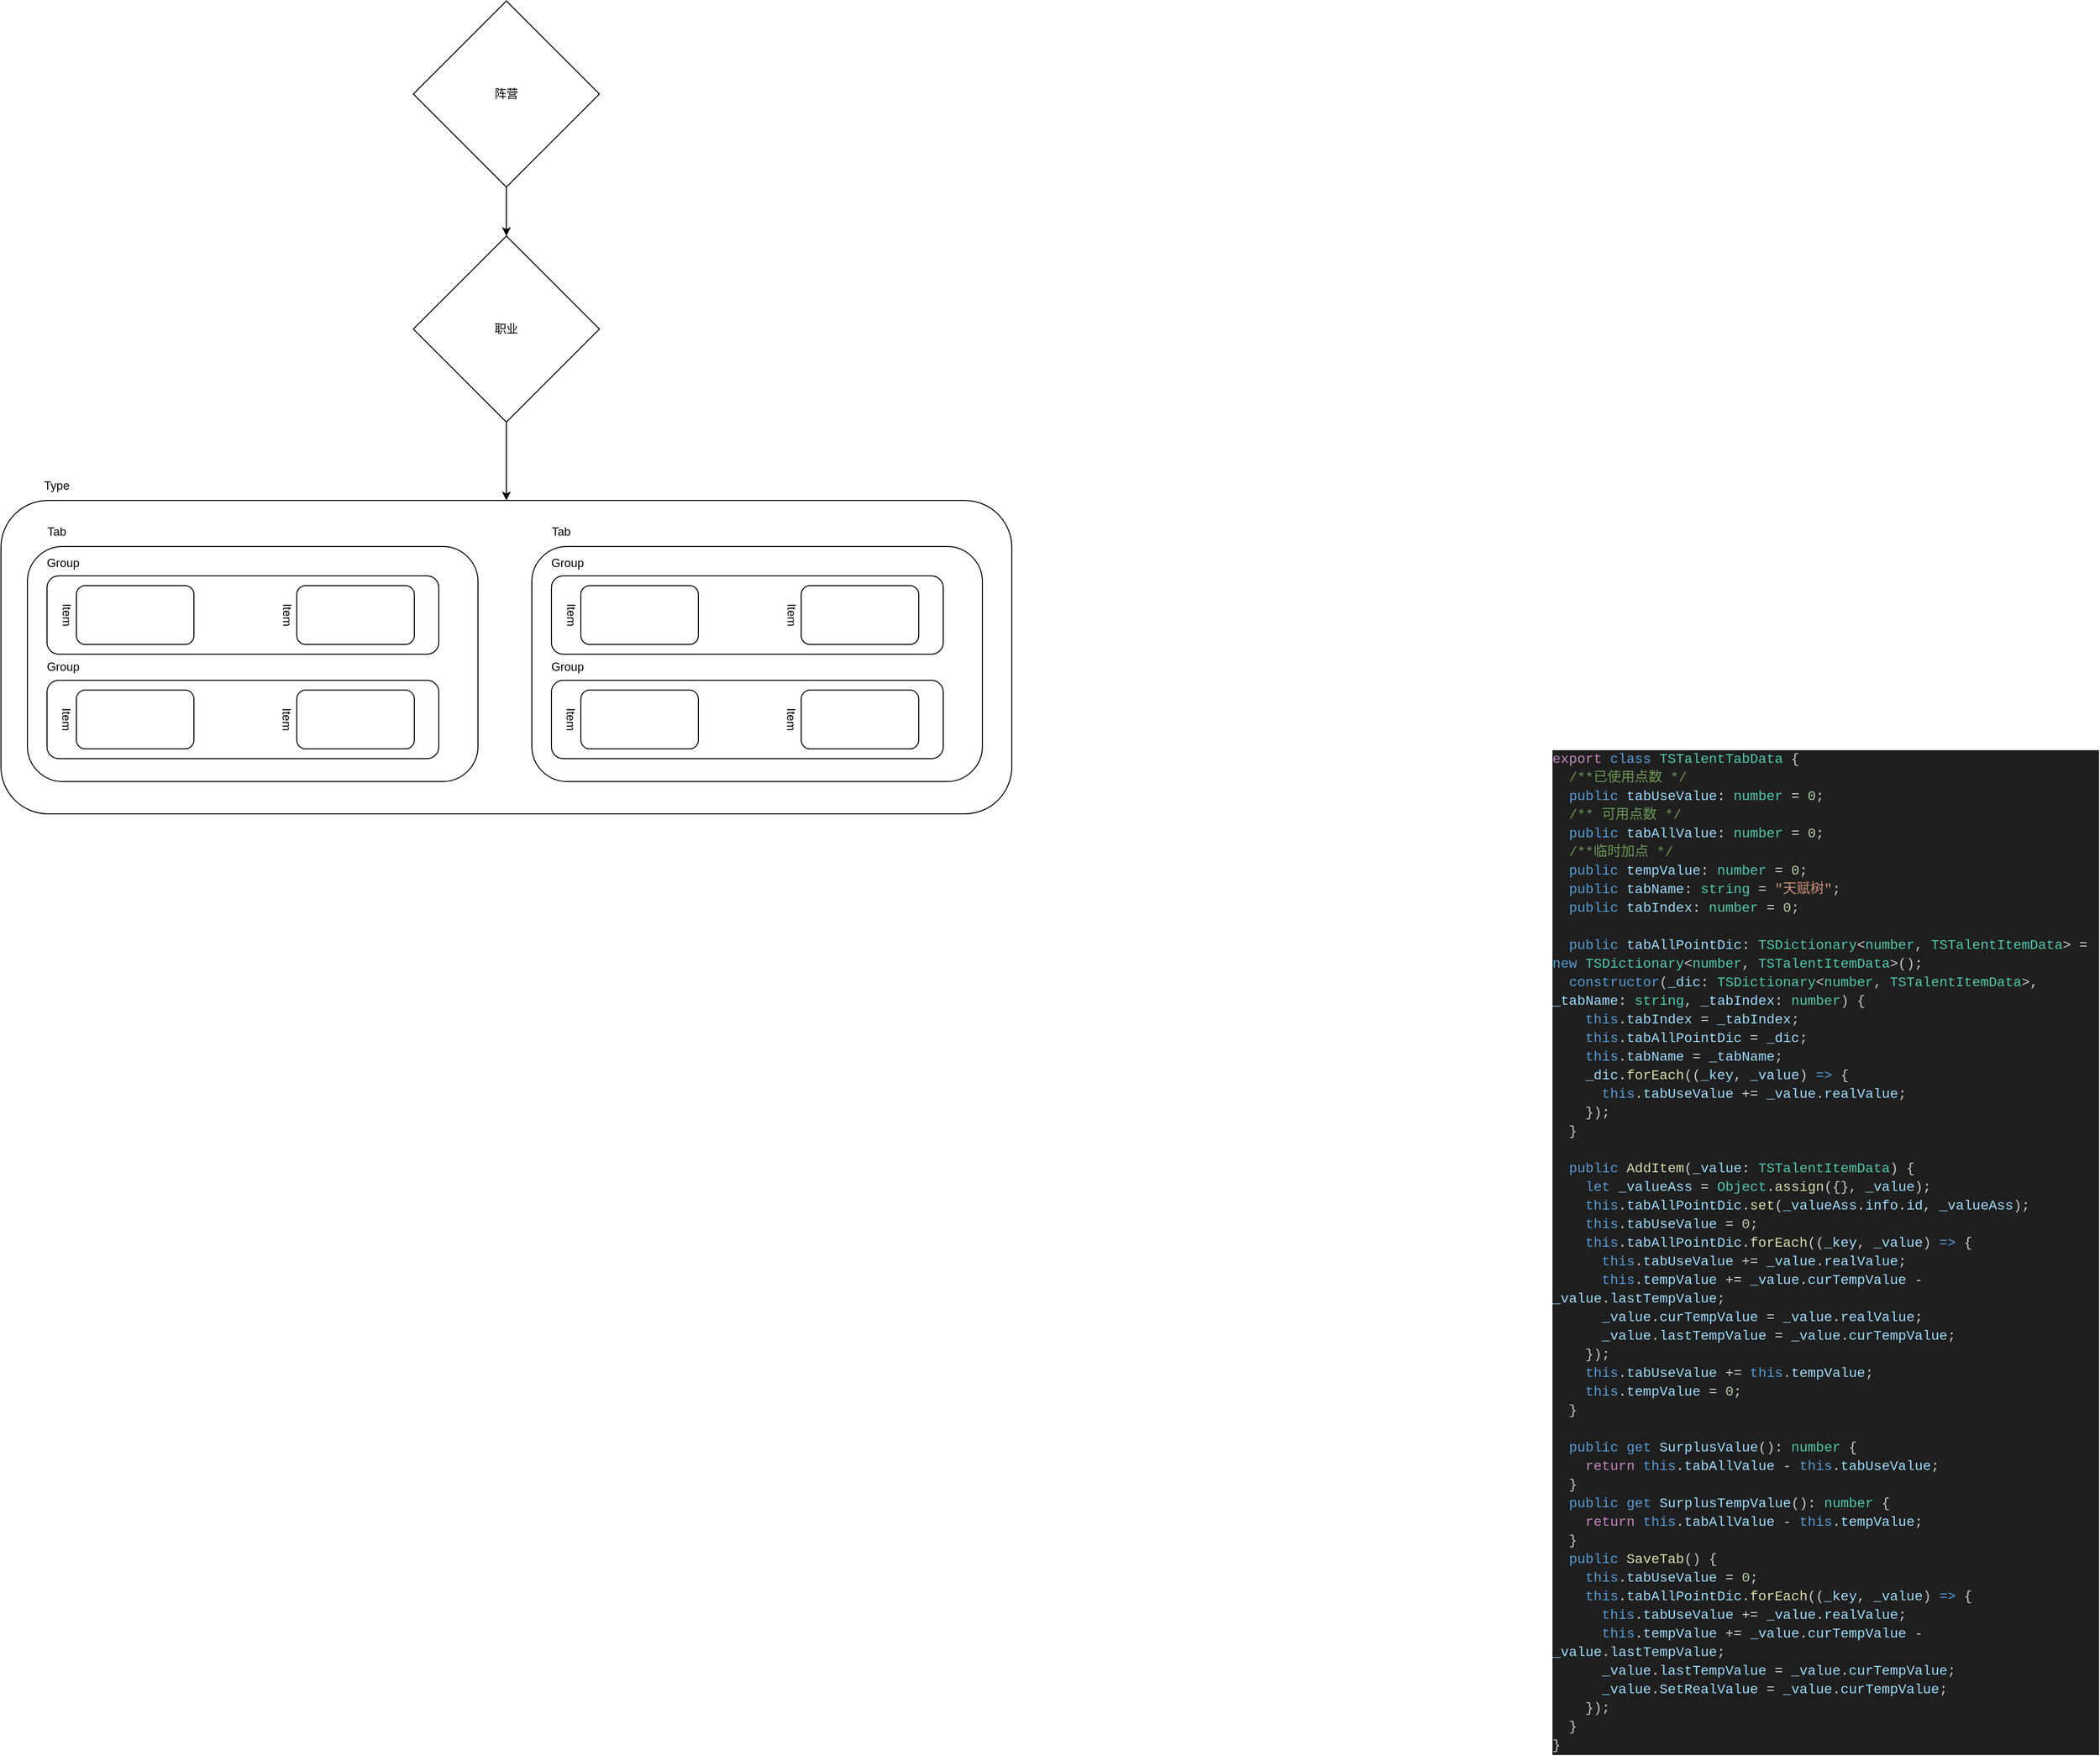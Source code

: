 <mxfile version="21.7.5" type="device">
  <diagram name="第 1 页" id="6dA3M9h_PnD6-b_zeJdi">
    <mxGraphModel dx="1793" dy="1055" grid="1" gridSize="10" guides="1" tooltips="1" connect="1" arrows="1" fold="1" page="1" pageScale="1" pageWidth="1169" pageHeight="827" math="0" shadow="0">
      <root>
        <mxCell id="0" />
        <mxCell id="1" parent="0" />
        <mxCell id="ZVfOUwT0x2vrdC6Q5x3I-94" value="" style="rounded=1;whiteSpace=wrap;html=1;" vertex="1" parent="1">
          <mxGeometry x="98" y="810" width="1032" height="320" as="geometry" />
        </mxCell>
        <mxCell id="ZVfOUwT0x2vrdC6Q5x3I-35" value="" style="group" vertex="1" connectable="0" parent="1">
          <mxGeometry x="125" y="827" width="460" height="270" as="geometry" />
        </mxCell>
        <mxCell id="ZVfOUwT0x2vrdC6Q5x3I-33" value="" style="rounded=1;whiteSpace=wrap;html=1;" vertex="1" parent="ZVfOUwT0x2vrdC6Q5x3I-35">
          <mxGeometry y="30" width="460" height="240" as="geometry" />
        </mxCell>
        <mxCell id="ZVfOUwT0x2vrdC6Q5x3I-34" value="Tab" style="text;html=1;strokeColor=none;fillColor=none;align=center;verticalAlign=middle;whiteSpace=wrap;rounded=0;" vertex="1" parent="ZVfOUwT0x2vrdC6Q5x3I-35">
          <mxGeometry width="60" height="30" as="geometry" />
        </mxCell>
        <mxCell id="ZVfOUwT0x2vrdC6Q5x3I-48" value="" style="group" vertex="1" connectable="0" parent="ZVfOUwT0x2vrdC6Q5x3I-35">
          <mxGeometry x="20" y="43.33" width="400" height="96.67" as="geometry" />
        </mxCell>
        <mxCell id="ZVfOUwT0x2vrdC6Q5x3I-36" value="" style="group" vertex="1" connectable="0" parent="ZVfOUwT0x2vrdC6Q5x3I-48">
          <mxGeometry y="6.67" width="400" height="90" as="geometry" />
        </mxCell>
        <mxCell id="ZVfOUwT0x2vrdC6Q5x3I-37" value="" style="rounded=1;whiteSpace=wrap;html=1;" vertex="1" parent="ZVfOUwT0x2vrdC6Q5x3I-36">
          <mxGeometry y="10" width="400" height="80" as="geometry" />
        </mxCell>
        <mxCell id="ZVfOUwT0x2vrdC6Q5x3I-56" value="" style="group" vertex="1" connectable="0" parent="ZVfOUwT0x2vrdC6Q5x3I-36">
          <mxGeometry x="5.0" y="20" width="145" height="60" as="geometry" />
        </mxCell>
        <mxCell id="ZVfOUwT0x2vrdC6Q5x3I-45" value="" style="rounded=1;whiteSpace=wrap;html=1;" vertex="1" parent="ZVfOUwT0x2vrdC6Q5x3I-56">
          <mxGeometry x="25" width="120" height="60" as="geometry" />
        </mxCell>
        <mxCell id="ZVfOUwT0x2vrdC6Q5x3I-49" value="Item" style="text;html=1;strokeColor=none;fillColor=none;align=center;verticalAlign=middle;whiteSpace=wrap;rounded=0;flipH=0;flipV=0;direction=east;rotation=90;" vertex="1" parent="ZVfOUwT0x2vrdC6Q5x3I-56">
          <mxGeometry x="-15.0" y="15" width="60" height="30" as="geometry" />
        </mxCell>
        <mxCell id="ZVfOUwT0x2vrdC6Q5x3I-58" value="" style="group" vertex="1" connectable="0" parent="ZVfOUwT0x2vrdC6Q5x3I-36">
          <mxGeometry x="230" y="20" width="145" height="60" as="geometry" />
        </mxCell>
        <mxCell id="ZVfOUwT0x2vrdC6Q5x3I-59" value="" style="rounded=1;whiteSpace=wrap;html=1;" vertex="1" parent="ZVfOUwT0x2vrdC6Q5x3I-58">
          <mxGeometry x="25" width="120" height="60" as="geometry" />
        </mxCell>
        <mxCell id="ZVfOUwT0x2vrdC6Q5x3I-60" value="Item" style="text;html=1;strokeColor=none;fillColor=none;align=center;verticalAlign=middle;whiteSpace=wrap;rounded=0;flipH=0;flipV=0;direction=east;rotation=90;" vertex="1" parent="ZVfOUwT0x2vrdC6Q5x3I-58">
          <mxGeometry x="-15.0" y="15" width="60" height="30" as="geometry" />
        </mxCell>
        <mxCell id="ZVfOUwT0x2vrdC6Q5x3I-38" value="Group" style="text;html=1;strokeColor=none;fillColor=none;align=center;verticalAlign=middle;whiteSpace=wrap;rounded=0;" vertex="1" parent="ZVfOUwT0x2vrdC6Q5x3I-48">
          <mxGeometry x="10" width="13.333" height="6.667" as="geometry" />
        </mxCell>
        <mxCell id="ZVfOUwT0x2vrdC6Q5x3I-83" value="" style="group" vertex="1" connectable="0" parent="ZVfOUwT0x2vrdC6Q5x3I-35">
          <mxGeometry x="20" y="150" width="400" height="96.67" as="geometry" />
        </mxCell>
        <mxCell id="ZVfOUwT0x2vrdC6Q5x3I-84" value="" style="group" vertex="1" connectable="0" parent="ZVfOUwT0x2vrdC6Q5x3I-83">
          <mxGeometry y="6.67" width="400" height="90" as="geometry" />
        </mxCell>
        <mxCell id="ZVfOUwT0x2vrdC6Q5x3I-85" value="" style="rounded=1;whiteSpace=wrap;html=1;" vertex="1" parent="ZVfOUwT0x2vrdC6Q5x3I-84">
          <mxGeometry y="10" width="400" height="80" as="geometry" />
        </mxCell>
        <mxCell id="ZVfOUwT0x2vrdC6Q5x3I-86" value="" style="group" vertex="1" connectable="0" parent="ZVfOUwT0x2vrdC6Q5x3I-84">
          <mxGeometry x="5.0" y="20" width="145" height="60" as="geometry" />
        </mxCell>
        <mxCell id="ZVfOUwT0x2vrdC6Q5x3I-87" value="" style="rounded=1;whiteSpace=wrap;html=1;" vertex="1" parent="ZVfOUwT0x2vrdC6Q5x3I-86">
          <mxGeometry x="25" width="120" height="60" as="geometry" />
        </mxCell>
        <mxCell id="ZVfOUwT0x2vrdC6Q5x3I-88" value="Item" style="text;html=1;strokeColor=none;fillColor=none;align=center;verticalAlign=middle;whiteSpace=wrap;rounded=0;flipH=0;flipV=0;direction=east;rotation=90;" vertex="1" parent="ZVfOUwT0x2vrdC6Q5x3I-86">
          <mxGeometry x="-15.0" y="15" width="60" height="30" as="geometry" />
        </mxCell>
        <mxCell id="ZVfOUwT0x2vrdC6Q5x3I-89" value="" style="group" vertex="1" connectable="0" parent="ZVfOUwT0x2vrdC6Q5x3I-84">
          <mxGeometry x="230" y="20" width="145" height="60" as="geometry" />
        </mxCell>
        <mxCell id="ZVfOUwT0x2vrdC6Q5x3I-90" value="" style="rounded=1;whiteSpace=wrap;html=1;" vertex="1" parent="ZVfOUwT0x2vrdC6Q5x3I-89">
          <mxGeometry x="25" width="120" height="60" as="geometry" />
        </mxCell>
        <mxCell id="ZVfOUwT0x2vrdC6Q5x3I-91" value="Item" style="text;html=1;strokeColor=none;fillColor=none;align=center;verticalAlign=middle;whiteSpace=wrap;rounded=0;flipH=0;flipV=0;direction=east;rotation=90;" vertex="1" parent="ZVfOUwT0x2vrdC6Q5x3I-89">
          <mxGeometry x="-15.0" y="15" width="60" height="30" as="geometry" />
        </mxCell>
        <mxCell id="ZVfOUwT0x2vrdC6Q5x3I-92" value="Group" style="text;html=1;strokeColor=none;fillColor=none;align=center;verticalAlign=middle;whiteSpace=wrap;rounded=0;" vertex="1" parent="ZVfOUwT0x2vrdC6Q5x3I-83">
          <mxGeometry x="10" width="13.333" height="6.667" as="geometry" />
        </mxCell>
        <mxCell id="ZVfOUwT0x2vrdC6Q5x3I-93" value="&lt;div style=&quot;color: rgb(204, 204, 204); background-color: rgb(31, 31, 31); font-family: Consolas, &amp;quot;Courier New&amp;quot;, monospace; font-weight: normal; font-size: 14px; line-height: 19px;&quot;&gt;&lt;div&gt;&lt;span style=&quot;color: #c586c0;&quot;&gt;export&lt;/span&gt;&lt;span style=&quot;color: #cccccc;&quot;&gt; &lt;/span&gt;&lt;span style=&quot;color: #569cd6;&quot;&gt;class&lt;/span&gt;&lt;span style=&quot;color: #cccccc;&quot;&gt; &lt;/span&gt;&lt;span style=&quot;color: #4ec9b0;&quot;&gt;TSTalentTabData&lt;/span&gt;&lt;span style=&quot;color: #cccccc;&quot;&gt; {&lt;/span&gt;&lt;/div&gt;&lt;div&gt;&lt;span style=&quot;color: #cccccc;&quot;&gt;&amp;nbsp; &lt;/span&gt;&lt;span style=&quot;color: #6a9955;&quot;&gt;/**已使用点数 */&lt;/span&gt;&lt;/div&gt;&lt;div&gt;&lt;span style=&quot;color: #cccccc;&quot;&gt;&amp;nbsp; &lt;/span&gt;&lt;span style=&quot;color: #569cd6;&quot;&gt;public&lt;/span&gt;&lt;span style=&quot;color: #cccccc;&quot;&gt; &lt;/span&gt;&lt;span style=&quot;color: #9cdcfe;&quot;&gt;tabUseValue&lt;/span&gt;&lt;span style=&quot;color: #d4d4d4;&quot;&gt;:&lt;/span&gt;&lt;span style=&quot;color: #cccccc;&quot;&gt; &lt;/span&gt;&lt;span style=&quot;color: #4ec9b0;&quot;&gt;number&lt;/span&gt;&lt;span style=&quot;color: #cccccc;&quot;&gt; &lt;/span&gt;&lt;span style=&quot;color: #d4d4d4;&quot;&gt;=&lt;/span&gt;&lt;span style=&quot;color: #cccccc;&quot;&gt; &lt;/span&gt;&lt;span style=&quot;color: #b5cea8;&quot;&gt;0&lt;/span&gt;&lt;span style=&quot;color: #cccccc;&quot;&gt;;&lt;/span&gt;&lt;/div&gt;&lt;div&gt;&lt;span style=&quot;color: #cccccc;&quot;&gt;&amp;nbsp; &lt;/span&gt;&lt;span style=&quot;color: #6a9955;&quot;&gt;/** 可用点数 */&lt;/span&gt;&lt;/div&gt;&lt;div&gt;&lt;span style=&quot;color: #cccccc;&quot;&gt;&amp;nbsp; &lt;/span&gt;&lt;span style=&quot;color: #569cd6;&quot;&gt;public&lt;/span&gt;&lt;span style=&quot;color: #cccccc;&quot;&gt; &lt;/span&gt;&lt;span style=&quot;color: #9cdcfe;&quot;&gt;tabAllValue&lt;/span&gt;&lt;span style=&quot;color: #d4d4d4;&quot;&gt;:&lt;/span&gt;&lt;span style=&quot;color: #cccccc;&quot;&gt; &lt;/span&gt;&lt;span style=&quot;color: #4ec9b0;&quot;&gt;number&lt;/span&gt;&lt;span style=&quot;color: #cccccc;&quot;&gt; &lt;/span&gt;&lt;span style=&quot;color: #d4d4d4;&quot;&gt;=&lt;/span&gt;&lt;span style=&quot;color: #cccccc;&quot;&gt; &lt;/span&gt;&lt;span style=&quot;color: #b5cea8;&quot;&gt;0&lt;/span&gt;&lt;span style=&quot;color: #cccccc;&quot;&gt;;&lt;/span&gt;&lt;/div&gt;&lt;div&gt;&lt;span style=&quot;color: #cccccc;&quot;&gt;&amp;nbsp; &lt;/span&gt;&lt;span style=&quot;color: #6a9955;&quot;&gt;/**临时加点 */&lt;/span&gt;&lt;/div&gt;&lt;div&gt;&lt;span style=&quot;color: #cccccc;&quot;&gt;&amp;nbsp; &lt;/span&gt;&lt;span style=&quot;color: #569cd6;&quot;&gt;public&lt;/span&gt;&lt;span style=&quot;color: #cccccc;&quot;&gt; &lt;/span&gt;&lt;span style=&quot;color: #9cdcfe;&quot;&gt;tempValue&lt;/span&gt;&lt;span style=&quot;color: #d4d4d4;&quot;&gt;:&lt;/span&gt;&lt;span style=&quot;color: #cccccc;&quot;&gt; &lt;/span&gt;&lt;span style=&quot;color: #4ec9b0;&quot;&gt;number&lt;/span&gt;&lt;span style=&quot;color: #cccccc;&quot;&gt; &lt;/span&gt;&lt;span style=&quot;color: #d4d4d4;&quot;&gt;=&lt;/span&gt;&lt;span style=&quot;color: #cccccc;&quot;&gt; &lt;/span&gt;&lt;span style=&quot;color: #b5cea8;&quot;&gt;0&lt;/span&gt;&lt;span style=&quot;color: #cccccc;&quot;&gt;;&lt;/span&gt;&lt;/div&gt;&lt;div&gt;&lt;span style=&quot;color: #cccccc;&quot;&gt;&amp;nbsp; &lt;/span&gt;&lt;span style=&quot;color: #569cd6;&quot;&gt;public&lt;/span&gt;&lt;span style=&quot;color: #cccccc;&quot;&gt; &lt;/span&gt;&lt;span style=&quot;color: #9cdcfe;&quot;&gt;tabName&lt;/span&gt;&lt;span style=&quot;color: #d4d4d4;&quot;&gt;:&lt;/span&gt;&lt;span style=&quot;color: #cccccc;&quot;&gt; &lt;/span&gt;&lt;span style=&quot;color: #4ec9b0;&quot;&gt;string&lt;/span&gt;&lt;span style=&quot;color: #cccccc;&quot;&gt; &lt;/span&gt;&lt;span style=&quot;color: #d4d4d4;&quot;&gt;=&lt;/span&gt;&lt;span style=&quot;color: #cccccc;&quot;&gt; &lt;/span&gt;&lt;span style=&quot;color: #ce9178;&quot;&gt;&quot;天赋树&quot;&lt;/span&gt;&lt;span style=&quot;color: #cccccc;&quot;&gt;;&lt;/span&gt;&lt;/div&gt;&lt;div&gt;&lt;span style=&quot;color: #cccccc;&quot;&gt;&amp;nbsp; &lt;/span&gt;&lt;span style=&quot;color: #569cd6;&quot;&gt;public&lt;/span&gt;&lt;span style=&quot;color: #cccccc;&quot;&gt; &lt;/span&gt;&lt;span style=&quot;color: #9cdcfe;&quot;&gt;tabIndex&lt;/span&gt;&lt;span style=&quot;color: #d4d4d4;&quot;&gt;:&lt;/span&gt;&lt;span style=&quot;color: #cccccc;&quot;&gt; &lt;/span&gt;&lt;span style=&quot;color: #4ec9b0;&quot;&gt;number&lt;/span&gt;&lt;span style=&quot;color: #cccccc;&quot;&gt; &lt;/span&gt;&lt;span style=&quot;color: #d4d4d4;&quot;&gt;=&lt;/span&gt;&lt;span style=&quot;color: #cccccc;&quot;&gt; &lt;/span&gt;&lt;span style=&quot;color: #b5cea8;&quot;&gt;0&lt;/span&gt;&lt;span style=&quot;color: #cccccc;&quot;&gt;;&lt;/span&gt;&lt;/div&gt;&lt;br&gt;&lt;div&gt;&lt;span style=&quot;color: #cccccc;&quot;&gt;&amp;nbsp; &lt;/span&gt;&lt;span style=&quot;color: #569cd6;&quot;&gt;public&lt;/span&gt;&lt;span style=&quot;color: #cccccc;&quot;&gt; &lt;/span&gt;&lt;span style=&quot;color: #9cdcfe;&quot;&gt;tabAllPointDic&lt;/span&gt;&lt;span style=&quot;color: #d4d4d4;&quot;&gt;:&lt;/span&gt;&lt;span style=&quot;color: #cccccc;&quot;&gt; &lt;/span&gt;&lt;span style=&quot;color: #4ec9b0;&quot;&gt;TSDictionary&lt;/span&gt;&lt;span style=&quot;color: #cccccc;&quot;&gt;&amp;lt;&lt;/span&gt;&lt;span style=&quot;color: #4ec9b0;&quot;&gt;number&lt;/span&gt;&lt;span style=&quot;color: #cccccc;&quot;&gt;, &lt;/span&gt;&lt;span style=&quot;color: #4ec9b0;&quot;&gt;TSTalentItemData&lt;/span&gt;&lt;span style=&quot;color: #cccccc;&quot;&gt;&amp;gt; &lt;/span&gt;&lt;span style=&quot;color: #d4d4d4;&quot;&gt;=&lt;/span&gt;&lt;span style=&quot;color: #cccccc;&quot;&gt; &lt;/span&gt;&lt;span style=&quot;color: #569cd6;&quot;&gt;new&lt;/span&gt;&lt;span style=&quot;color: #cccccc;&quot;&gt; &lt;/span&gt;&lt;span style=&quot;color: #4ec9b0;&quot;&gt;TSDictionary&lt;/span&gt;&lt;span style=&quot;color: #cccccc;&quot;&gt;&amp;lt;&lt;/span&gt;&lt;span style=&quot;color: #4ec9b0;&quot;&gt;number&lt;/span&gt;&lt;span style=&quot;color: #cccccc;&quot;&gt;, &lt;/span&gt;&lt;span style=&quot;color: #4ec9b0;&quot;&gt;TSTalentItemData&lt;/span&gt;&lt;span style=&quot;color: #cccccc;&quot;&gt;&amp;gt;();&lt;/span&gt;&lt;/div&gt;&lt;div&gt;&lt;span style=&quot;color: #cccccc;&quot;&gt;&amp;nbsp; &lt;/span&gt;&lt;span style=&quot;color: #569cd6;&quot;&gt;constructor&lt;/span&gt;&lt;span style=&quot;color: #cccccc;&quot;&gt;(&lt;/span&gt;&lt;span style=&quot;color: #9cdcfe;&quot;&gt;_dic&lt;/span&gt;&lt;span style=&quot;color: #d4d4d4;&quot;&gt;:&lt;/span&gt;&lt;span style=&quot;color: #cccccc;&quot;&gt; &lt;/span&gt;&lt;span style=&quot;color: #4ec9b0;&quot;&gt;TSDictionary&lt;/span&gt;&lt;span style=&quot;color: #cccccc;&quot;&gt;&amp;lt;&lt;/span&gt;&lt;span style=&quot;color: #4ec9b0;&quot;&gt;number&lt;/span&gt;&lt;span style=&quot;color: #cccccc;&quot;&gt;, &lt;/span&gt;&lt;span style=&quot;color: #4ec9b0;&quot;&gt;TSTalentItemData&lt;/span&gt;&lt;span style=&quot;color: #cccccc;&quot;&gt;&amp;gt;, &lt;/span&gt;&lt;span style=&quot;color: #9cdcfe;&quot;&gt;_tabName&lt;/span&gt;&lt;span style=&quot;color: #d4d4d4;&quot;&gt;:&lt;/span&gt;&lt;span style=&quot;color: #cccccc;&quot;&gt; &lt;/span&gt;&lt;span style=&quot;color: #4ec9b0;&quot;&gt;string&lt;/span&gt;&lt;span style=&quot;color: #cccccc;&quot;&gt;, &lt;/span&gt;&lt;span style=&quot;color: #9cdcfe;&quot;&gt;_tabIndex&lt;/span&gt;&lt;span style=&quot;color: #d4d4d4;&quot;&gt;:&lt;/span&gt;&lt;span style=&quot;color: #cccccc;&quot;&gt; &lt;/span&gt;&lt;span style=&quot;color: #4ec9b0;&quot;&gt;number&lt;/span&gt;&lt;span style=&quot;color: #cccccc;&quot;&gt;) {&lt;/span&gt;&lt;/div&gt;&lt;div&gt;&lt;span style=&quot;color: #cccccc;&quot;&gt;&amp;nbsp; &amp;nbsp; &lt;/span&gt;&lt;span style=&quot;color: #569cd6;&quot;&gt;this&lt;/span&gt;&lt;span style=&quot;color: #cccccc;&quot;&gt;.&lt;/span&gt;&lt;span style=&quot;color: #9cdcfe;&quot;&gt;tabIndex&lt;/span&gt;&lt;span style=&quot;color: #cccccc;&quot;&gt; &lt;/span&gt;&lt;span style=&quot;color: #d4d4d4;&quot;&gt;=&lt;/span&gt;&lt;span style=&quot;color: #cccccc;&quot;&gt; &lt;/span&gt;&lt;span style=&quot;color: #9cdcfe;&quot;&gt;_tabIndex&lt;/span&gt;&lt;span style=&quot;color: #cccccc;&quot;&gt;;&lt;/span&gt;&lt;/div&gt;&lt;div&gt;&lt;span style=&quot;color: #cccccc;&quot;&gt;&amp;nbsp; &amp;nbsp; &lt;/span&gt;&lt;span style=&quot;color: #569cd6;&quot;&gt;this&lt;/span&gt;&lt;span style=&quot;color: #cccccc;&quot;&gt;.&lt;/span&gt;&lt;span style=&quot;color: #9cdcfe;&quot;&gt;tabAllPointDic&lt;/span&gt;&lt;span style=&quot;color: #cccccc;&quot;&gt; &lt;/span&gt;&lt;span style=&quot;color: #d4d4d4;&quot;&gt;=&lt;/span&gt;&lt;span style=&quot;color: #cccccc;&quot;&gt; &lt;/span&gt;&lt;span style=&quot;color: #9cdcfe;&quot;&gt;_dic&lt;/span&gt;&lt;span style=&quot;color: #cccccc;&quot;&gt;;&lt;/span&gt;&lt;/div&gt;&lt;div&gt;&lt;span style=&quot;color: #cccccc;&quot;&gt;&amp;nbsp; &amp;nbsp; &lt;/span&gt;&lt;span style=&quot;color: #569cd6;&quot;&gt;this&lt;/span&gt;&lt;span style=&quot;color: #cccccc;&quot;&gt;.&lt;/span&gt;&lt;span style=&quot;color: #9cdcfe;&quot;&gt;tabName&lt;/span&gt;&lt;span style=&quot;color: #cccccc;&quot;&gt; &lt;/span&gt;&lt;span style=&quot;color: #d4d4d4;&quot;&gt;=&lt;/span&gt;&lt;span style=&quot;color: #cccccc;&quot;&gt; &lt;/span&gt;&lt;span style=&quot;color: #9cdcfe;&quot;&gt;_tabName&lt;/span&gt;&lt;span style=&quot;color: #cccccc;&quot;&gt;;&lt;/span&gt;&lt;/div&gt;&lt;div&gt;&lt;span style=&quot;color: #cccccc;&quot;&gt;&amp;nbsp; &amp;nbsp; &lt;/span&gt;&lt;span style=&quot;color: #9cdcfe;&quot;&gt;_dic&lt;/span&gt;&lt;span style=&quot;color: #cccccc;&quot;&gt;.&lt;/span&gt;&lt;span style=&quot;color: #dcdcaa;&quot;&gt;forEach&lt;/span&gt;&lt;span style=&quot;color: #cccccc;&quot;&gt;((&lt;/span&gt;&lt;span style=&quot;color: #9cdcfe;&quot;&gt;_key&lt;/span&gt;&lt;span style=&quot;color: #cccccc;&quot;&gt;, &lt;/span&gt;&lt;span style=&quot;color: #9cdcfe;&quot;&gt;_value&lt;/span&gt;&lt;span style=&quot;color: #cccccc;&quot;&gt;) &lt;/span&gt;&lt;span style=&quot;color: #569cd6;&quot;&gt;=&amp;gt;&lt;/span&gt;&lt;span style=&quot;color: #cccccc;&quot;&gt; {&lt;/span&gt;&lt;/div&gt;&lt;div&gt;&lt;span style=&quot;color: #cccccc;&quot;&gt;&amp;nbsp; &amp;nbsp; &amp;nbsp; &lt;/span&gt;&lt;span style=&quot;color: #569cd6;&quot;&gt;this&lt;/span&gt;&lt;span style=&quot;color: #cccccc;&quot;&gt;.&lt;/span&gt;&lt;span style=&quot;color: #9cdcfe;&quot;&gt;tabUseValue&lt;/span&gt;&lt;span style=&quot;color: #cccccc;&quot;&gt; &lt;/span&gt;&lt;span style=&quot;color: #d4d4d4;&quot;&gt;+=&lt;/span&gt;&lt;span style=&quot;color: #cccccc;&quot;&gt; &lt;/span&gt;&lt;span style=&quot;color: #9cdcfe;&quot;&gt;_value&lt;/span&gt;&lt;span style=&quot;color: #cccccc;&quot;&gt;.&lt;/span&gt;&lt;span style=&quot;color: #9cdcfe;&quot;&gt;realValue&lt;/span&gt;&lt;span style=&quot;color: #cccccc;&quot;&gt;;&lt;/span&gt;&lt;/div&gt;&lt;div&gt;&lt;span style=&quot;color: #cccccc;&quot;&gt;&amp;nbsp; &amp;nbsp; });&lt;/span&gt;&lt;/div&gt;&lt;div&gt;&lt;span style=&quot;color: #cccccc;&quot;&gt;&amp;nbsp; }&lt;/span&gt;&lt;/div&gt;&lt;br&gt;&lt;div&gt;&lt;span style=&quot;color: #cccccc;&quot;&gt;&amp;nbsp; &lt;/span&gt;&lt;span style=&quot;color: #569cd6;&quot;&gt;public&lt;/span&gt;&lt;span style=&quot;color: #cccccc;&quot;&gt; &lt;/span&gt;&lt;span style=&quot;color: #dcdcaa;&quot;&gt;AddItem&lt;/span&gt;&lt;span style=&quot;color: #cccccc;&quot;&gt;(&lt;/span&gt;&lt;span style=&quot;color: #9cdcfe;&quot;&gt;_value&lt;/span&gt;&lt;span style=&quot;color: #d4d4d4;&quot;&gt;:&lt;/span&gt;&lt;span style=&quot;color: #cccccc;&quot;&gt; &lt;/span&gt;&lt;span style=&quot;color: #4ec9b0;&quot;&gt;TSTalentItemData&lt;/span&gt;&lt;span style=&quot;color: #cccccc;&quot;&gt;) {&lt;/span&gt;&lt;/div&gt;&lt;div&gt;&lt;span style=&quot;color: #cccccc;&quot;&gt;&amp;nbsp; &amp;nbsp; &lt;/span&gt;&lt;span style=&quot;color: #569cd6;&quot;&gt;let&lt;/span&gt;&lt;span style=&quot;color: #cccccc;&quot;&gt; &lt;/span&gt;&lt;span style=&quot;color: #9cdcfe;&quot;&gt;_valueAss&lt;/span&gt;&lt;span style=&quot;color: #cccccc;&quot;&gt; &lt;/span&gt;&lt;span style=&quot;color: #d4d4d4;&quot;&gt;=&lt;/span&gt;&lt;span style=&quot;color: #cccccc;&quot;&gt; &lt;/span&gt;&lt;span style=&quot;color: #4ec9b0;&quot;&gt;Object&lt;/span&gt;&lt;span style=&quot;color: #cccccc;&quot;&gt;.&lt;/span&gt;&lt;span style=&quot;color: #dcdcaa;&quot;&gt;assign&lt;/span&gt;&lt;span style=&quot;color: #cccccc;&quot;&gt;({}, &lt;/span&gt;&lt;span style=&quot;color: #9cdcfe;&quot;&gt;_value&lt;/span&gt;&lt;span style=&quot;color: #cccccc;&quot;&gt;);&lt;/span&gt;&lt;/div&gt;&lt;div&gt;&lt;span style=&quot;color: #cccccc;&quot;&gt;&amp;nbsp; &amp;nbsp; &lt;/span&gt;&lt;span style=&quot;color: #569cd6;&quot;&gt;this&lt;/span&gt;&lt;span style=&quot;color: #cccccc;&quot;&gt;.&lt;/span&gt;&lt;span style=&quot;color: #9cdcfe;&quot;&gt;tabAllPointDic&lt;/span&gt;&lt;span style=&quot;color: #cccccc;&quot;&gt;.&lt;/span&gt;&lt;span style=&quot;color: #dcdcaa;&quot;&gt;set&lt;/span&gt;&lt;span style=&quot;color: #cccccc;&quot;&gt;(&lt;/span&gt;&lt;span style=&quot;color: #9cdcfe;&quot;&gt;_valueAss&lt;/span&gt;&lt;span style=&quot;color: #cccccc;&quot;&gt;.&lt;/span&gt;&lt;span style=&quot;color: #9cdcfe;&quot;&gt;info&lt;/span&gt;&lt;span style=&quot;color: #cccccc;&quot;&gt;.&lt;/span&gt;&lt;span style=&quot;color: #9cdcfe;&quot;&gt;id&lt;/span&gt;&lt;span style=&quot;color: #cccccc;&quot;&gt;, &lt;/span&gt;&lt;span style=&quot;color: #9cdcfe;&quot;&gt;_valueAss&lt;/span&gt;&lt;span style=&quot;color: #cccccc;&quot;&gt;);&lt;/span&gt;&lt;/div&gt;&lt;div&gt;&lt;span style=&quot;color: #cccccc;&quot;&gt;&amp;nbsp; &amp;nbsp; &lt;/span&gt;&lt;span style=&quot;color: #569cd6;&quot;&gt;this&lt;/span&gt;&lt;span style=&quot;color: #cccccc;&quot;&gt;.&lt;/span&gt;&lt;span style=&quot;color: #9cdcfe;&quot;&gt;tabUseValue&lt;/span&gt;&lt;span style=&quot;color: #cccccc;&quot;&gt; &lt;/span&gt;&lt;span style=&quot;color: #d4d4d4;&quot;&gt;=&lt;/span&gt;&lt;span style=&quot;color: #cccccc;&quot;&gt; &lt;/span&gt;&lt;span style=&quot;color: #b5cea8;&quot;&gt;0&lt;/span&gt;&lt;span style=&quot;color: #cccccc;&quot;&gt;;&lt;/span&gt;&lt;/div&gt;&lt;div&gt;&lt;span style=&quot;color: #cccccc;&quot;&gt;&amp;nbsp; &amp;nbsp; &lt;/span&gt;&lt;span style=&quot;color: #569cd6;&quot;&gt;this&lt;/span&gt;&lt;span style=&quot;color: #cccccc;&quot;&gt;.&lt;/span&gt;&lt;span style=&quot;color: #9cdcfe;&quot;&gt;tabAllPointDic&lt;/span&gt;&lt;span style=&quot;color: #cccccc;&quot;&gt;.&lt;/span&gt;&lt;span style=&quot;color: #dcdcaa;&quot;&gt;forEach&lt;/span&gt;&lt;span style=&quot;color: #cccccc;&quot;&gt;((&lt;/span&gt;&lt;span style=&quot;color: #9cdcfe;&quot;&gt;_key&lt;/span&gt;&lt;span style=&quot;color: #cccccc;&quot;&gt;, &lt;/span&gt;&lt;span style=&quot;color: #9cdcfe;&quot;&gt;_value&lt;/span&gt;&lt;span style=&quot;color: #cccccc;&quot;&gt;) &lt;/span&gt;&lt;span style=&quot;color: #569cd6;&quot;&gt;=&amp;gt;&lt;/span&gt;&lt;span style=&quot;color: #cccccc;&quot;&gt; {&lt;/span&gt;&lt;/div&gt;&lt;div&gt;&lt;span style=&quot;color: #cccccc;&quot;&gt;&amp;nbsp; &amp;nbsp; &amp;nbsp; &lt;/span&gt;&lt;span style=&quot;color: #569cd6;&quot;&gt;this&lt;/span&gt;&lt;span style=&quot;color: #cccccc;&quot;&gt;.&lt;/span&gt;&lt;span style=&quot;color: #9cdcfe;&quot;&gt;tabUseValue&lt;/span&gt;&lt;span style=&quot;color: #cccccc;&quot;&gt; &lt;/span&gt;&lt;span style=&quot;color: #d4d4d4;&quot;&gt;+=&lt;/span&gt;&lt;span style=&quot;color: #cccccc;&quot;&gt; &lt;/span&gt;&lt;span style=&quot;color: #9cdcfe;&quot;&gt;_value&lt;/span&gt;&lt;span style=&quot;color: #cccccc;&quot;&gt;.&lt;/span&gt;&lt;span style=&quot;color: #9cdcfe;&quot;&gt;realValue&lt;/span&gt;&lt;span style=&quot;color: #cccccc;&quot;&gt;;&lt;/span&gt;&lt;/div&gt;&lt;div&gt;&lt;span style=&quot;color: #cccccc;&quot;&gt;&amp;nbsp; &amp;nbsp; &amp;nbsp; &lt;/span&gt;&lt;span style=&quot;color: #569cd6;&quot;&gt;this&lt;/span&gt;&lt;span style=&quot;color: #cccccc;&quot;&gt;.&lt;/span&gt;&lt;span style=&quot;color: #9cdcfe;&quot;&gt;tempValue&lt;/span&gt;&lt;span style=&quot;color: #cccccc;&quot;&gt; &lt;/span&gt;&lt;span style=&quot;color: #d4d4d4;&quot;&gt;+=&lt;/span&gt;&lt;span style=&quot;color: #cccccc;&quot;&gt; &lt;/span&gt;&lt;span style=&quot;color: #9cdcfe;&quot;&gt;_value&lt;/span&gt;&lt;span style=&quot;color: #cccccc;&quot;&gt;.&lt;/span&gt;&lt;span style=&quot;color: #9cdcfe;&quot;&gt;curTempValue&lt;/span&gt;&lt;span style=&quot;color: #cccccc;&quot;&gt; &lt;/span&gt;&lt;span style=&quot;color: #d4d4d4;&quot;&gt;-&lt;/span&gt;&lt;span style=&quot;color: #cccccc;&quot;&gt; &lt;/span&gt;&lt;span style=&quot;color: #9cdcfe;&quot;&gt;_value&lt;/span&gt;&lt;span style=&quot;color: #cccccc;&quot;&gt;.&lt;/span&gt;&lt;span style=&quot;color: #9cdcfe;&quot;&gt;lastTempValue&lt;/span&gt;&lt;span style=&quot;color: #cccccc;&quot;&gt;;&lt;/span&gt;&lt;/div&gt;&lt;div&gt;&lt;span style=&quot;color: #cccccc;&quot;&gt;&amp;nbsp; &amp;nbsp; &amp;nbsp; &lt;/span&gt;&lt;span style=&quot;color: #9cdcfe;&quot;&gt;_value&lt;/span&gt;&lt;span style=&quot;color: #cccccc;&quot;&gt;.&lt;/span&gt;&lt;span style=&quot;color: #9cdcfe;&quot;&gt;curTempValue&lt;/span&gt;&lt;span style=&quot;color: #cccccc;&quot;&gt; &lt;/span&gt;&lt;span style=&quot;color: #d4d4d4;&quot;&gt;=&lt;/span&gt;&lt;span style=&quot;color: #cccccc;&quot;&gt; &lt;/span&gt;&lt;span style=&quot;color: #9cdcfe;&quot;&gt;_value&lt;/span&gt;&lt;span style=&quot;color: #cccccc;&quot;&gt;.&lt;/span&gt;&lt;span style=&quot;color: #9cdcfe;&quot;&gt;realValue&lt;/span&gt;&lt;span style=&quot;color: #cccccc;&quot;&gt;;&lt;/span&gt;&lt;/div&gt;&lt;div&gt;&lt;span style=&quot;color: #cccccc;&quot;&gt;&amp;nbsp; &amp;nbsp; &amp;nbsp; &lt;/span&gt;&lt;span style=&quot;color: #9cdcfe;&quot;&gt;_value&lt;/span&gt;&lt;span style=&quot;color: #cccccc;&quot;&gt;.&lt;/span&gt;&lt;span style=&quot;color: #9cdcfe;&quot;&gt;lastTempValue&lt;/span&gt;&lt;span style=&quot;color: #cccccc;&quot;&gt; &lt;/span&gt;&lt;span style=&quot;color: #d4d4d4;&quot;&gt;=&lt;/span&gt;&lt;span style=&quot;color: #cccccc;&quot;&gt; &lt;/span&gt;&lt;span style=&quot;color: #9cdcfe;&quot;&gt;_value&lt;/span&gt;&lt;span style=&quot;color: #cccccc;&quot;&gt;.&lt;/span&gt;&lt;span style=&quot;color: #9cdcfe;&quot;&gt;curTempValue&lt;/span&gt;&lt;span style=&quot;color: #cccccc;&quot;&gt;;&lt;/span&gt;&lt;/div&gt;&lt;div&gt;&lt;span style=&quot;color: #cccccc;&quot;&gt;&amp;nbsp; &amp;nbsp; });&lt;/span&gt;&lt;/div&gt;&lt;div&gt;&lt;span style=&quot;color: #cccccc;&quot;&gt;&amp;nbsp; &amp;nbsp; &lt;/span&gt;&lt;span style=&quot;color: #569cd6;&quot;&gt;this&lt;/span&gt;&lt;span style=&quot;color: #cccccc;&quot;&gt;.&lt;/span&gt;&lt;span style=&quot;color: #9cdcfe;&quot;&gt;tabUseValue&lt;/span&gt;&lt;span style=&quot;color: #cccccc;&quot;&gt; &lt;/span&gt;&lt;span style=&quot;color: #d4d4d4;&quot;&gt;+=&lt;/span&gt;&lt;span style=&quot;color: #cccccc;&quot;&gt; &lt;/span&gt;&lt;span style=&quot;color: #569cd6;&quot;&gt;this&lt;/span&gt;&lt;span style=&quot;color: #cccccc;&quot;&gt;.&lt;/span&gt;&lt;span style=&quot;color: #9cdcfe;&quot;&gt;tempValue&lt;/span&gt;&lt;span style=&quot;color: #cccccc;&quot;&gt;;&lt;/span&gt;&lt;/div&gt;&lt;div&gt;&lt;span style=&quot;color: #cccccc;&quot;&gt;&amp;nbsp; &amp;nbsp; &lt;/span&gt;&lt;span style=&quot;color: #569cd6;&quot;&gt;this&lt;/span&gt;&lt;span style=&quot;color: #cccccc;&quot;&gt;.&lt;/span&gt;&lt;span style=&quot;color: #9cdcfe;&quot;&gt;tempValue&lt;/span&gt;&lt;span style=&quot;color: #cccccc;&quot;&gt; &lt;/span&gt;&lt;span style=&quot;color: #d4d4d4;&quot;&gt;=&lt;/span&gt;&lt;span style=&quot;color: #cccccc;&quot;&gt; &lt;/span&gt;&lt;span style=&quot;color: #b5cea8;&quot;&gt;0&lt;/span&gt;&lt;span style=&quot;color: #cccccc;&quot;&gt;;&lt;/span&gt;&lt;/div&gt;&lt;div&gt;&lt;span style=&quot;color: #cccccc;&quot;&gt;&amp;nbsp; }&lt;/span&gt;&lt;/div&gt;&lt;br&gt;&lt;div&gt;&lt;span style=&quot;color: #cccccc;&quot;&gt;&amp;nbsp; &lt;/span&gt;&lt;span style=&quot;color: #569cd6;&quot;&gt;public&lt;/span&gt;&lt;span style=&quot;color: #cccccc;&quot;&gt; &lt;/span&gt;&lt;span style=&quot;color: #569cd6;&quot;&gt;get&lt;/span&gt;&lt;span style=&quot;color: #cccccc;&quot;&gt; &lt;/span&gt;&lt;span style=&quot;color: #9cdcfe;&quot;&gt;SurplusValue&lt;/span&gt;&lt;span style=&quot;color: #cccccc;&quot;&gt;()&lt;/span&gt;&lt;span style=&quot;color: #d4d4d4;&quot;&gt;:&lt;/span&gt;&lt;span style=&quot;color: #cccccc;&quot;&gt; &lt;/span&gt;&lt;span style=&quot;color: #4ec9b0;&quot;&gt;number&lt;/span&gt;&lt;span style=&quot;color: #cccccc;&quot;&gt; {&lt;/span&gt;&lt;/div&gt;&lt;div&gt;&lt;span style=&quot;color: #cccccc;&quot;&gt;&amp;nbsp; &amp;nbsp; &lt;/span&gt;&lt;span style=&quot;color: #c586c0;&quot;&gt;return&lt;/span&gt;&lt;span style=&quot;color: #cccccc;&quot;&gt; &lt;/span&gt;&lt;span style=&quot;color: #569cd6;&quot;&gt;this&lt;/span&gt;&lt;span style=&quot;color: #cccccc;&quot;&gt;.&lt;/span&gt;&lt;span style=&quot;color: #9cdcfe;&quot;&gt;tabAllValue&lt;/span&gt;&lt;span style=&quot;color: #cccccc;&quot;&gt; &lt;/span&gt;&lt;span style=&quot;color: #d4d4d4;&quot;&gt;-&lt;/span&gt;&lt;span style=&quot;color: #cccccc;&quot;&gt; &lt;/span&gt;&lt;span style=&quot;color: #569cd6;&quot;&gt;this&lt;/span&gt;&lt;span style=&quot;color: #cccccc;&quot;&gt;.&lt;/span&gt;&lt;span style=&quot;color: #9cdcfe;&quot;&gt;tabUseValue&lt;/span&gt;&lt;span style=&quot;color: #cccccc;&quot;&gt;;&lt;/span&gt;&lt;/div&gt;&lt;div&gt;&lt;span style=&quot;color: #cccccc;&quot;&gt;&amp;nbsp; }&lt;/span&gt;&lt;/div&gt;&lt;div&gt;&lt;span style=&quot;color: #cccccc;&quot;&gt;&amp;nbsp; &lt;/span&gt;&lt;span style=&quot;color: #569cd6;&quot;&gt;public&lt;/span&gt;&lt;span style=&quot;color: #cccccc;&quot;&gt; &lt;/span&gt;&lt;span style=&quot;color: #569cd6;&quot;&gt;get&lt;/span&gt;&lt;span style=&quot;color: #cccccc;&quot;&gt; &lt;/span&gt;&lt;span style=&quot;color: #9cdcfe;&quot;&gt;SurplusTempValue&lt;/span&gt;&lt;span style=&quot;color: #cccccc;&quot;&gt;()&lt;/span&gt;&lt;span style=&quot;color: #d4d4d4;&quot;&gt;:&lt;/span&gt;&lt;span style=&quot;color: #cccccc;&quot;&gt; &lt;/span&gt;&lt;span style=&quot;color: #4ec9b0;&quot;&gt;number&lt;/span&gt;&lt;span style=&quot;color: #cccccc;&quot;&gt; {&lt;/span&gt;&lt;/div&gt;&lt;div&gt;&lt;span style=&quot;color: #cccccc;&quot;&gt;&amp;nbsp; &amp;nbsp; &lt;/span&gt;&lt;span style=&quot;color: #c586c0;&quot;&gt;return&lt;/span&gt;&lt;span style=&quot;color: #cccccc;&quot;&gt; &lt;/span&gt;&lt;span style=&quot;color: #569cd6;&quot;&gt;this&lt;/span&gt;&lt;span style=&quot;color: #cccccc;&quot;&gt;.&lt;/span&gt;&lt;span style=&quot;color: #9cdcfe;&quot;&gt;tabAllValue&lt;/span&gt;&lt;span style=&quot;color: #cccccc;&quot;&gt; &lt;/span&gt;&lt;span style=&quot;color: #d4d4d4;&quot;&gt;-&lt;/span&gt;&lt;span style=&quot;color: #cccccc;&quot;&gt; &lt;/span&gt;&lt;span style=&quot;color: #569cd6;&quot;&gt;this&lt;/span&gt;&lt;span style=&quot;color: #cccccc;&quot;&gt;.&lt;/span&gt;&lt;span style=&quot;color: #9cdcfe;&quot;&gt;tempValue&lt;/span&gt;&lt;span style=&quot;color: #cccccc;&quot;&gt;;&lt;/span&gt;&lt;/div&gt;&lt;div&gt;&lt;span style=&quot;color: #cccccc;&quot;&gt;&amp;nbsp; }&lt;/span&gt;&lt;/div&gt;&lt;div&gt;&lt;span style=&quot;color: #cccccc;&quot;&gt;&amp;nbsp; &lt;/span&gt;&lt;span style=&quot;color: #569cd6;&quot;&gt;public&lt;/span&gt;&lt;span style=&quot;color: #cccccc;&quot;&gt; &lt;/span&gt;&lt;span style=&quot;color: #dcdcaa;&quot;&gt;SaveTab&lt;/span&gt;&lt;span style=&quot;color: #cccccc;&quot;&gt;() {&lt;/span&gt;&lt;/div&gt;&lt;div&gt;&lt;span style=&quot;color: #cccccc;&quot;&gt;&amp;nbsp; &amp;nbsp; &lt;/span&gt;&lt;span style=&quot;color: #569cd6;&quot;&gt;this&lt;/span&gt;&lt;span style=&quot;color: #cccccc;&quot;&gt;.&lt;/span&gt;&lt;span style=&quot;color: #9cdcfe;&quot;&gt;tabUseValue&lt;/span&gt;&lt;span style=&quot;color: #cccccc;&quot;&gt; &lt;/span&gt;&lt;span style=&quot;color: #d4d4d4;&quot;&gt;=&lt;/span&gt;&lt;span style=&quot;color: #cccccc;&quot;&gt; &lt;/span&gt;&lt;span style=&quot;color: #b5cea8;&quot;&gt;0&lt;/span&gt;&lt;span style=&quot;color: #cccccc;&quot;&gt;;&lt;/span&gt;&lt;/div&gt;&lt;div&gt;&lt;span style=&quot;color: #cccccc;&quot;&gt;&amp;nbsp; &amp;nbsp; &lt;/span&gt;&lt;span style=&quot;color: #569cd6;&quot;&gt;this&lt;/span&gt;&lt;span style=&quot;color: #cccccc;&quot;&gt;.&lt;/span&gt;&lt;span style=&quot;color: #9cdcfe;&quot;&gt;tabAllPointDic&lt;/span&gt;&lt;span style=&quot;color: #cccccc;&quot;&gt;.&lt;/span&gt;&lt;span style=&quot;color: #dcdcaa;&quot;&gt;forEach&lt;/span&gt;&lt;span style=&quot;color: #cccccc;&quot;&gt;((&lt;/span&gt;&lt;span style=&quot;color: #9cdcfe;&quot;&gt;_key&lt;/span&gt;&lt;span style=&quot;color: #cccccc;&quot;&gt;, &lt;/span&gt;&lt;span style=&quot;color: #9cdcfe;&quot;&gt;_value&lt;/span&gt;&lt;span style=&quot;color: #cccccc;&quot;&gt;) &lt;/span&gt;&lt;span style=&quot;color: #569cd6;&quot;&gt;=&amp;gt;&lt;/span&gt;&lt;span style=&quot;color: #cccccc;&quot;&gt; {&lt;/span&gt;&lt;/div&gt;&lt;div&gt;&lt;span style=&quot;color: #cccccc;&quot;&gt;&amp;nbsp; &amp;nbsp; &amp;nbsp; &lt;/span&gt;&lt;span style=&quot;color: #569cd6;&quot;&gt;this&lt;/span&gt;&lt;span style=&quot;color: #cccccc;&quot;&gt;.&lt;/span&gt;&lt;span style=&quot;color: #9cdcfe;&quot;&gt;tabUseValue&lt;/span&gt;&lt;span style=&quot;color: #cccccc;&quot;&gt; &lt;/span&gt;&lt;span style=&quot;color: #d4d4d4;&quot;&gt;+=&lt;/span&gt;&lt;span style=&quot;color: #cccccc;&quot;&gt; &lt;/span&gt;&lt;span style=&quot;color: #9cdcfe;&quot;&gt;_value&lt;/span&gt;&lt;span style=&quot;color: #cccccc;&quot;&gt;.&lt;/span&gt;&lt;span style=&quot;color: #9cdcfe;&quot;&gt;realValue&lt;/span&gt;&lt;span style=&quot;color: #cccccc;&quot;&gt;;&lt;/span&gt;&lt;/div&gt;&lt;div&gt;&lt;span style=&quot;color: #cccccc;&quot;&gt;&amp;nbsp; &amp;nbsp; &amp;nbsp; &lt;/span&gt;&lt;span style=&quot;color: #569cd6;&quot;&gt;this&lt;/span&gt;&lt;span style=&quot;color: #cccccc;&quot;&gt;.&lt;/span&gt;&lt;span style=&quot;color: #9cdcfe;&quot;&gt;tempValue&lt;/span&gt;&lt;span style=&quot;color: #cccccc;&quot;&gt; &lt;/span&gt;&lt;span style=&quot;color: #d4d4d4;&quot;&gt;+=&lt;/span&gt;&lt;span style=&quot;color: #cccccc;&quot;&gt; &lt;/span&gt;&lt;span style=&quot;color: #9cdcfe;&quot;&gt;_value&lt;/span&gt;&lt;span style=&quot;color: #cccccc;&quot;&gt;.&lt;/span&gt;&lt;span style=&quot;color: #9cdcfe;&quot;&gt;curTempValue&lt;/span&gt;&lt;span style=&quot;color: #cccccc;&quot;&gt; &lt;/span&gt;&lt;span style=&quot;color: #d4d4d4;&quot;&gt;-&lt;/span&gt;&lt;span style=&quot;color: #cccccc;&quot;&gt; &lt;/span&gt;&lt;span style=&quot;color: #9cdcfe;&quot;&gt;_value&lt;/span&gt;&lt;span style=&quot;color: #cccccc;&quot;&gt;.&lt;/span&gt;&lt;span style=&quot;color: #9cdcfe;&quot;&gt;lastTempValue&lt;/span&gt;&lt;span style=&quot;color: #cccccc;&quot;&gt;;&lt;/span&gt;&lt;/div&gt;&lt;div&gt;&lt;span style=&quot;color: #cccccc;&quot;&gt;&amp;nbsp; &amp;nbsp; &amp;nbsp; &lt;/span&gt;&lt;span style=&quot;color: #9cdcfe;&quot;&gt;_value&lt;/span&gt;&lt;span style=&quot;color: #cccccc;&quot;&gt;.&lt;/span&gt;&lt;span style=&quot;color: #9cdcfe;&quot;&gt;lastTempValue&lt;/span&gt;&lt;span style=&quot;color: #cccccc;&quot;&gt; &lt;/span&gt;&lt;span style=&quot;color: #d4d4d4;&quot;&gt;=&lt;/span&gt;&lt;span style=&quot;color: #cccccc;&quot;&gt; &lt;/span&gt;&lt;span style=&quot;color: #9cdcfe;&quot;&gt;_value&lt;/span&gt;&lt;span style=&quot;color: #cccccc;&quot;&gt;.&lt;/span&gt;&lt;span style=&quot;color: #9cdcfe;&quot;&gt;curTempValue&lt;/span&gt;&lt;span style=&quot;color: #cccccc;&quot;&gt;;&lt;/span&gt;&lt;/div&gt;&lt;div&gt;&lt;span style=&quot;color: #cccccc;&quot;&gt;&amp;nbsp; &amp;nbsp; &amp;nbsp; &lt;/span&gt;&lt;span style=&quot;color: #9cdcfe;&quot;&gt;_value&lt;/span&gt;&lt;span style=&quot;color: #cccccc;&quot;&gt;.&lt;/span&gt;&lt;span style=&quot;color: #9cdcfe;&quot;&gt;SetRealValue&lt;/span&gt;&lt;span style=&quot;color: #cccccc;&quot;&gt; &lt;/span&gt;&lt;span style=&quot;color: #d4d4d4;&quot;&gt;=&lt;/span&gt;&lt;span style=&quot;color: #cccccc;&quot;&gt; &lt;/span&gt;&lt;span style=&quot;color: #9cdcfe;&quot;&gt;_value&lt;/span&gt;&lt;span style=&quot;color: #cccccc;&quot;&gt;.&lt;/span&gt;&lt;span style=&quot;color: #9cdcfe;&quot;&gt;curTempValue&lt;/span&gt;&lt;span style=&quot;color: #cccccc;&quot;&gt;;&lt;/span&gt;&lt;/div&gt;&lt;div&gt;&lt;span style=&quot;color: #cccccc;&quot;&gt;&amp;nbsp; &amp;nbsp; });&lt;/span&gt;&lt;/div&gt;&lt;div&gt;&lt;span style=&quot;color: #cccccc;&quot;&gt;&amp;nbsp; }&lt;/span&gt;&lt;/div&gt;&lt;div&gt;&lt;span style=&quot;color: #cccccc;&quot;&gt;}&lt;/span&gt;&lt;/div&gt;&lt;/div&gt;" style="text;whiteSpace=wrap;html=1;" vertex="1" parent="1">
          <mxGeometry x="1680" y="1058" width="560" height="1010" as="geometry" />
        </mxCell>
        <mxCell id="ZVfOUwT0x2vrdC6Q5x3I-95" value="" style="group" vertex="1" connectable="0" parent="1">
          <mxGeometry x="640" y="827" width="460" height="270" as="geometry" />
        </mxCell>
        <mxCell id="ZVfOUwT0x2vrdC6Q5x3I-96" value="" style="rounded=1;whiteSpace=wrap;html=1;" vertex="1" parent="ZVfOUwT0x2vrdC6Q5x3I-95">
          <mxGeometry y="30" width="460" height="240" as="geometry" />
        </mxCell>
        <mxCell id="ZVfOUwT0x2vrdC6Q5x3I-97" value="Tab" style="text;html=1;strokeColor=none;fillColor=none;align=center;verticalAlign=middle;whiteSpace=wrap;rounded=0;" vertex="1" parent="ZVfOUwT0x2vrdC6Q5x3I-95">
          <mxGeometry width="60" height="30" as="geometry" />
        </mxCell>
        <mxCell id="ZVfOUwT0x2vrdC6Q5x3I-98" value="" style="group" vertex="1" connectable="0" parent="ZVfOUwT0x2vrdC6Q5x3I-95">
          <mxGeometry x="20" y="43.33" width="400" height="96.67" as="geometry" />
        </mxCell>
        <mxCell id="ZVfOUwT0x2vrdC6Q5x3I-99" value="" style="group" vertex="1" connectable="0" parent="ZVfOUwT0x2vrdC6Q5x3I-98">
          <mxGeometry y="6.67" width="400" height="90" as="geometry" />
        </mxCell>
        <mxCell id="ZVfOUwT0x2vrdC6Q5x3I-100" value="" style="rounded=1;whiteSpace=wrap;html=1;" vertex="1" parent="ZVfOUwT0x2vrdC6Q5x3I-99">
          <mxGeometry y="10" width="400" height="80" as="geometry" />
        </mxCell>
        <mxCell id="ZVfOUwT0x2vrdC6Q5x3I-101" value="" style="group" vertex="1" connectable="0" parent="ZVfOUwT0x2vrdC6Q5x3I-99">
          <mxGeometry x="5.0" y="20" width="145" height="60" as="geometry" />
        </mxCell>
        <mxCell id="ZVfOUwT0x2vrdC6Q5x3I-102" value="" style="rounded=1;whiteSpace=wrap;html=1;" vertex="1" parent="ZVfOUwT0x2vrdC6Q5x3I-101">
          <mxGeometry x="25" width="120" height="60" as="geometry" />
        </mxCell>
        <mxCell id="ZVfOUwT0x2vrdC6Q5x3I-103" value="Item" style="text;html=1;strokeColor=none;fillColor=none;align=center;verticalAlign=middle;whiteSpace=wrap;rounded=0;flipH=0;flipV=0;direction=east;rotation=90;" vertex="1" parent="ZVfOUwT0x2vrdC6Q5x3I-101">
          <mxGeometry x="-15.0" y="15" width="60" height="30" as="geometry" />
        </mxCell>
        <mxCell id="ZVfOUwT0x2vrdC6Q5x3I-104" value="" style="group" vertex="1" connectable="0" parent="ZVfOUwT0x2vrdC6Q5x3I-99">
          <mxGeometry x="230" y="20" width="145" height="60" as="geometry" />
        </mxCell>
        <mxCell id="ZVfOUwT0x2vrdC6Q5x3I-105" value="" style="rounded=1;whiteSpace=wrap;html=1;" vertex="1" parent="ZVfOUwT0x2vrdC6Q5x3I-104">
          <mxGeometry x="25" width="120" height="60" as="geometry" />
        </mxCell>
        <mxCell id="ZVfOUwT0x2vrdC6Q5x3I-106" value="Item" style="text;html=1;strokeColor=none;fillColor=none;align=center;verticalAlign=middle;whiteSpace=wrap;rounded=0;flipH=0;flipV=0;direction=east;rotation=90;" vertex="1" parent="ZVfOUwT0x2vrdC6Q5x3I-104">
          <mxGeometry x="-15.0" y="15" width="60" height="30" as="geometry" />
        </mxCell>
        <mxCell id="ZVfOUwT0x2vrdC6Q5x3I-107" value="Group" style="text;html=1;strokeColor=none;fillColor=none;align=center;verticalAlign=middle;whiteSpace=wrap;rounded=0;" vertex="1" parent="ZVfOUwT0x2vrdC6Q5x3I-98">
          <mxGeometry x="10" width="13.333" height="6.667" as="geometry" />
        </mxCell>
        <mxCell id="ZVfOUwT0x2vrdC6Q5x3I-108" value="" style="group" vertex="1" connectable="0" parent="ZVfOUwT0x2vrdC6Q5x3I-95">
          <mxGeometry x="20" y="150" width="400" height="96.67" as="geometry" />
        </mxCell>
        <mxCell id="ZVfOUwT0x2vrdC6Q5x3I-109" value="" style="group" vertex="1" connectable="0" parent="ZVfOUwT0x2vrdC6Q5x3I-108">
          <mxGeometry y="6.67" width="400" height="90" as="geometry" />
        </mxCell>
        <mxCell id="ZVfOUwT0x2vrdC6Q5x3I-110" value="" style="rounded=1;whiteSpace=wrap;html=1;" vertex="1" parent="ZVfOUwT0x2vrdC6Q5x3I-109">
          <mxGeometry y="10" width="400" height="80" as="geometry" />
        </mxCell>
        <mxCell id="ZVfOUwT0x2vrdC6Q5x3I-111" value="" style="group" vertex="1" connectable="0" parent="ZVfOUwT0x2vrdC6Q5x3I-109">
          <mxGeometry x="5.0" y="20" width="145" height="60" as="geometry" />
        </mxCell>
        <mxCell id="ZVfOUwT0x2vrdC6Q5x3I-112" value="" style="rounded=1;whiteSpace=wrap;html=1;" vertex="1" parent="ZVfOUwT0x2vrdC6Q5x3I-111">
          <mxGeometry x="25" width="120" height="60" as="geometry" />
        </mxCell>
        <mxCell id="ZVfOUwT0x2vrdC6Q5x3I-113" value="Item" style="text;html=1;strokeColor=none;fillColor=none;align=center;verticalAlign=middle;whiteSpace=wrap;rounded=0;flipH=0;flipV=0;direction=east;rotation=90;" vertex="1" parent="ZVfOUwT0x2vrdC6Q5x3I-111">
          <mxGeometry x="-15.0" y="15" width="60" height="30" as="geometry" />
        </mxCell>
        <mxCell id="ZVfOUwT0x2vrdC6Q5x3I-114" value="" style="group" vertex="1" connectable="0" parent="ZVfOUwT0x2vrdC6Q5x3I-109">
          <mxGeometry x="230" y="20" width="145" height="60" as="geometry" />
        </mxCell>
        <mxCell id="ZVfOUwT0x2vrdC6Q5x3I-115" value="" style="rounded=1;whiteSpace=wrap;html=1;" vertex="1" parent="ZVfOUwT0x2vrdC6Q5x3I-114">
          <mxGeometry x="25" width="120" height="60" as="geometry" />
        </mxCell>
        <mxCell id="ZVfOUwT0x2vrdC6Q5x3I-116" value="Item" style="text;html=1;strokeColor=none;fillColor=none;align=center;verticalAlign=middle;whiteSpace=wrap;rounded=0;flipH=0;flipV=0;direction=east;rotation=90;" vertex="1" parent="ZVfOUwT0x2vrdC6Q5x3I-114">
          <mxGeometry x="-15.0" y="15" width="60" height="30" as="geometry" />
        </mxCell>
        <mxCell id="ZVfOUwT0x2vrdC6Q5x3I-117" value="Group" style="text;html=1;strokeColor=none;fillColor=none;align=center;verticalAlign=middle;whiteSpace=wrap;rounded=0;" vertex="1" parent="ZVfOUwT0x2vrdC6Q5x3I-108">
          <mxGeometry x="10" width="13.333" height="6.667" as="geometry" />
        </mxCell>
        <mxCell id="ZVfOUwT0x2vrdC6Q5x3I-118" value="Type" style="text;html=1;strokeColor=none;fillColor=none;align=center;verticalAlign=middle;whiteSpace=wrap;rounded=0;" vertex="1" parent="1">
          <mxGeometry x="125" y="780" width="60" height="30" as="geometry" />
        </mxCell>
        <mxCell id="ZVfOUwT0x2vrdC6Q5x3I-121" style="edgeStyle=orthogonalEdgeStyle;rounded=0;orthogonalLoop=1;jettySize=auto;html=1;exitX=0.5;exitY=1;exitDx=0;exitDy=0;entryX=0.5;entryY=0;entryDx=0;entryDy=0;" edge="1" parent="1" source="ZVfOUwT0x2vrdC6Q5x3I-119" target="ZVfOUwT0x2vrdC6Q5x3I-120">
          <mxGeometry relative="1" as="geometry" />
        </mxCell>
        <mxCell id="ZVfOUwT0x2vrdC6Q5x3I-119" value="阵营" style="rhombus;whiteSpace=wrap;html=1;" vertex="1" parent="1">
          <mxGeometry x="519" y="300" width="190" height="190" as="geometry" />
        </mxCell>
        <mxCell id="ZVfOUwT0x2vrdC6Q5x3I-122" style="edgeStyle=orthogonalEdgeStyle;rounded=0;orthogonalLoop=1;jettySize=auto;html=1;entryX=0.5;entryY=0;entryDx=0;entryDy=0;" edge="1" parent="1" source="ZVfOUwT0x2vrdC6Q5x3I-120" target="ZVfOUwT0x2vrdC6Q5x3I-94">
          <mxGeometry relative="1" as="geometry" />
        </mxCell>
        <mxCell id="ZVfOUwT0x2vrdC6Q5x3I-120" value="职业" style="rhombus;whiteSpace=wrap;html=1;" vertex="1" parent="1">
          <mxGeometry x="519" y="540" width="190" height="190" as="geometry" />
        </mxCell>
      </root>
    </mxGraphModel>
  </diagram>
</mxfile>
